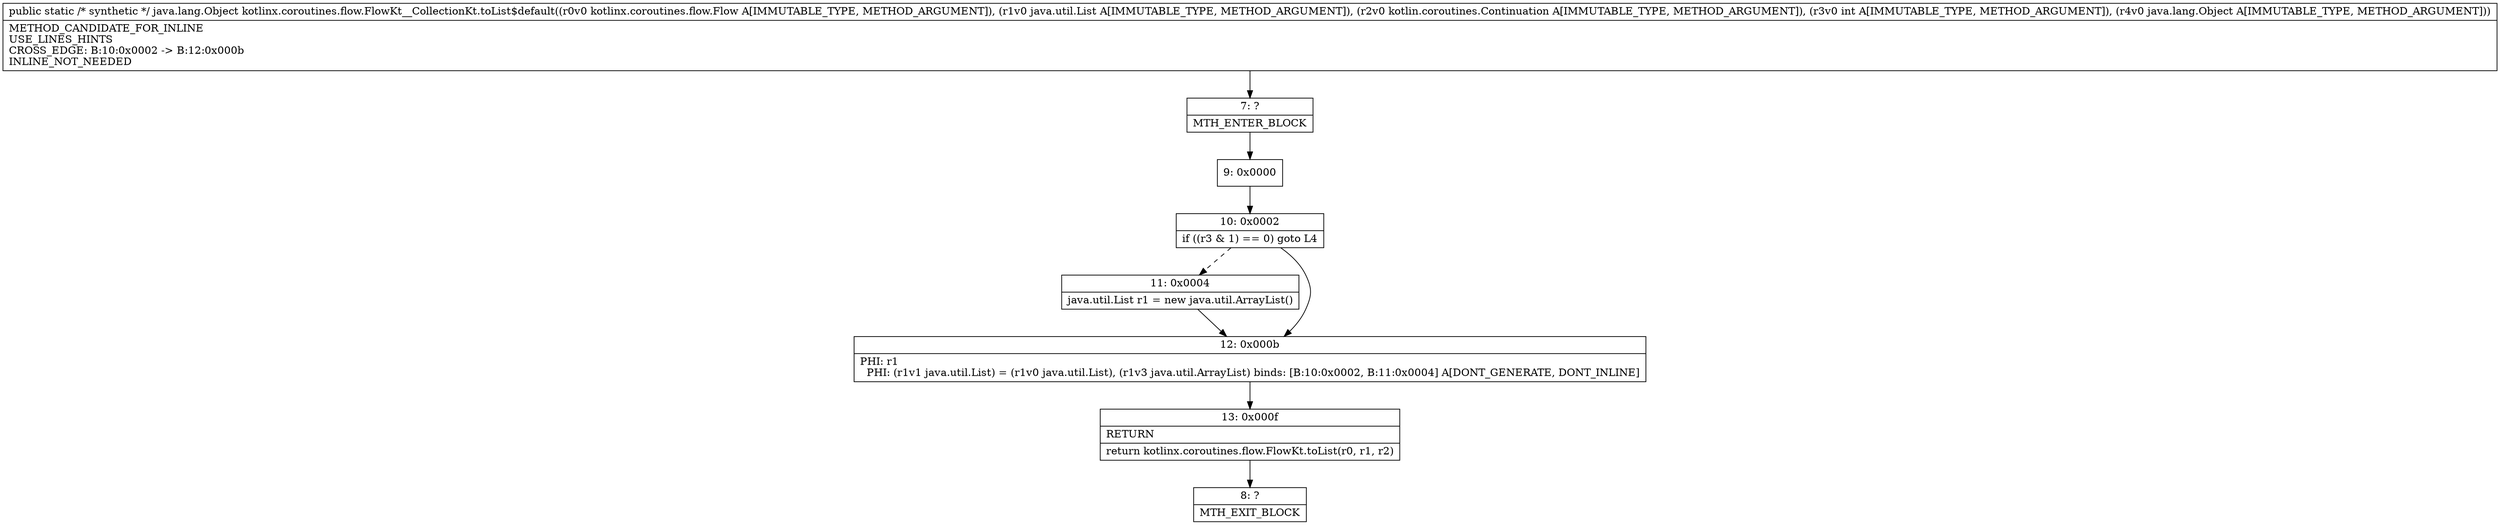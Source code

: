 digraph "CFG forkotlinx.coroutines.flow.FlowKt__CollectionKt.toList$default(Lkotlinx\/coroutines\/flow\/Flow;Ljava\/util\/List;Lkotlin\/coroutines\/Continuation;ILjava\/lang\/Object;)Ljava\/lang\/Object;" {
Node_7 [shape=record,label="{7\:\ ?|MTH_ENTER_BLOCK\l}"];
Node_9 [shape=record,label="{9\:\ 0x0000}"];
Node_10 [shape=record,label="{10\:\ 0x0002|if ((r3 & 1) == 0) goto L4\l}"];
Node_11 [shape=record,label="{11\:\ 0x0004|java.util.List r1 = new java.util.ArrayList()\l}"];
Node_12 [shape=record,label="{12\:\ 0x000b|PHI: r1 \l  PHI: (r1v1 java.util.List) = (r1v0 java.util.List), (r1v3 java.util.ArrayList) binds: [B:10:0x0002, B:11:0x0004] A[DONT_GENERATE, DONT_INLINE]\l}"];
Node_13 [shape=record,label="{13\:\ 0x000f|RETURN\l|return kotlinx.coroutines.flow.FlowKt.toList(r0, r1, r2)\l}"];
Node_8 [shape=record,label="{8\:\ ?|MTH_EXIT_BLOCK\l}"];
MethodNode[shape=record,label="{public static \/* synthetic *\/ java.lang.Object kotlinx.coroutines.flow.FlowKt__CollectionKt.toList$default((r0v0 kotlinx.coroutines.flow.Flow A[IMMUTABLE_TYPE, METHOD_ARGUMENT]), (r1v0 java.util.List A[IMMUTABLE_TYPE, METHOD_ARGUMENT]), (r2v0 kotlin.coroutines.Continuation A[IMMUTABLE_TYPE, METHOD_ARGUMENT]), (r3v0 int A[IMMUTABLE_TYPE, METHOD_ARGUMENT]), (r4v0 java.lang.Object A[IMMUTABLE_TYPE, METHOD_ARGUMENT]))  | METHOD_CANDIDATE_FOR_INLINE\lUSE_LINES_HINTS\lCROSS_EDGE: B:10:0x0002 \-\> B:12:0x000b\lINLINE_NOT_NEEDED\l}"];
MethodNode -> Node_7;Node_7 -> Node_9;
Node_9 -> Node_10;
Node_10 -> Node_11[style=dashed];
Node_10 -> Node_12;
Node_11 -> Node_12;
Node_12 -> Node_13;
Node_13 -> Node_8;
}

